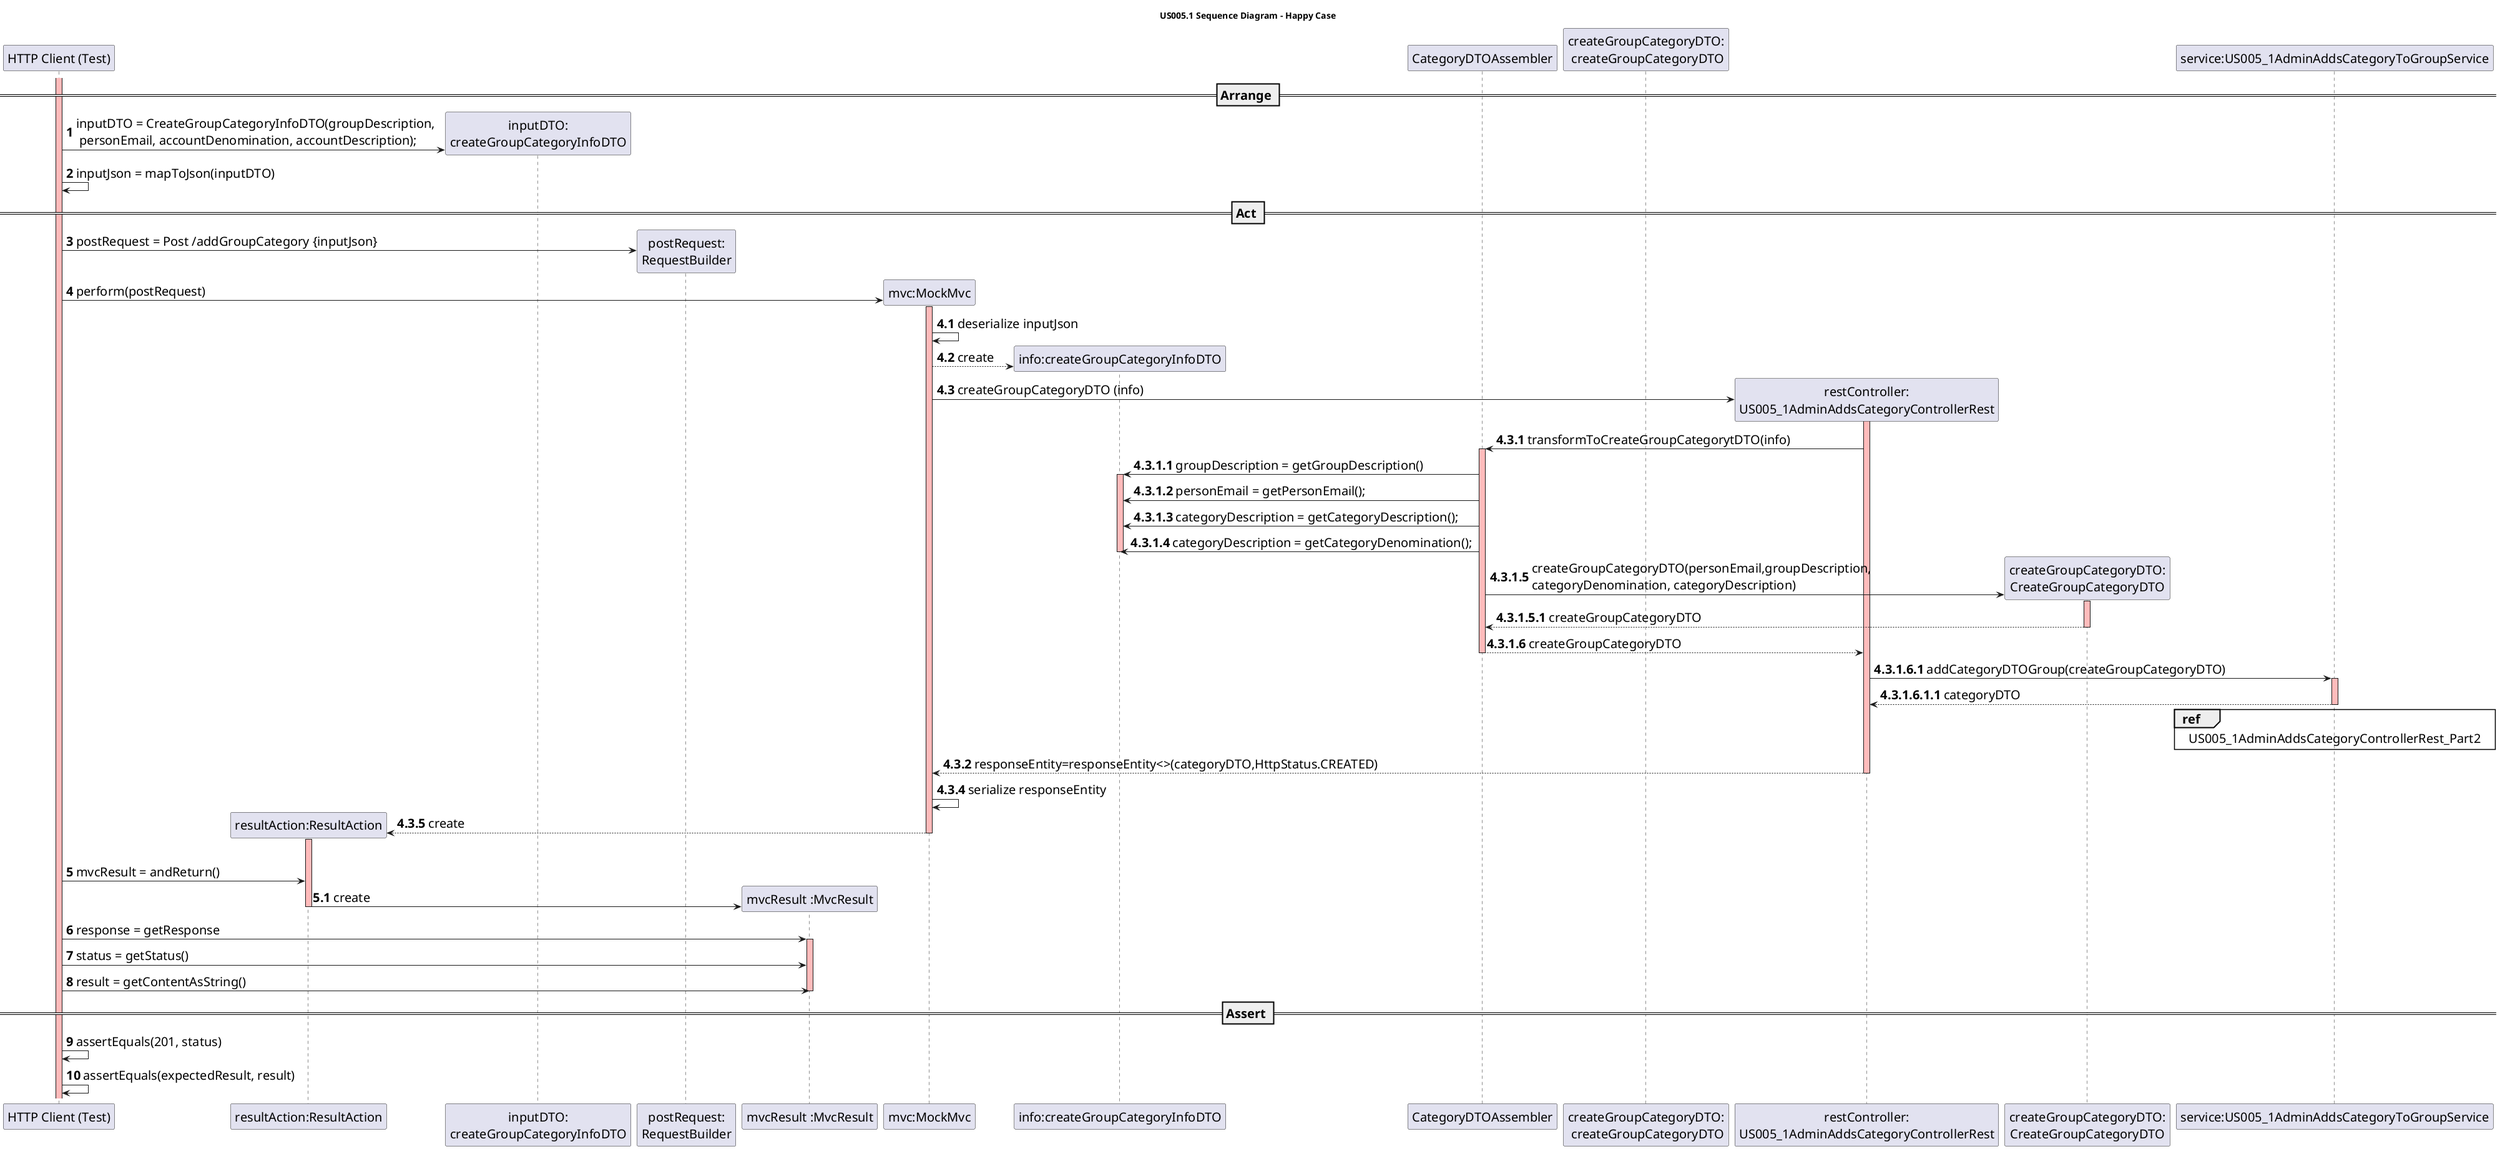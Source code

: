 @startuml
skinparam DefaultFontSize 20
title US005.1 Sequence Diagram - Happy Case

participant "HTTP Client (Test)"
participant "resultAction:ResultAction"
participant "inputDTO:\ncreateGroupCategoryInfoDTO"
participant "postRequest:\nRequestBuilder"
participant "mvcResult :MvcResult"
participant "mvc:MockMvc"
participant "info:createGroupCategoryInfoDTO"
participant "CategoryDTOAssembler"
participant "createGroupCategoryDTO:\n createGroupCategoryDTO"
participant "restController:\nUS005_1AdminAddsCategoryControllerRest"


== Arrange ==
autonumber
create "inputDTO:\ncreateGroupCategoryInfoDTO"
activate "HTTP Client (Test)" #FFBBBB
"HTTP Client (Test)" -> "inputDTO:\ncreateGroupCategoryInfoDTO": inputDTO = CreateGroupCategoryInfoDTO(groupDescription,\n personEmail, accountDenomination, accountDescription);
"HTTP Client (Test)" -> "HTTP Client (Test)": inputJson = mapToJson(inputDTO)


== Act ==

create "postRequest:\nRequestBuilder"
"HTTP Client (Test)" -> "postRequest:\nRequestBuilder" : postRequest = Post /addGroupCategory {inputJson}
create "mvc:MockMvc"
"HTTP Client (Test)" -> "mvc:MockMvc" : perform(postRequest)
activate "mvc:MockMvc"  #FFBBBB

autonumber 4.1
"mvc:MockMvc" -> "mvc:MockMvc" : deserialize inputJson
create "info:createGroupCategoryInfoDTO"
"mvc:MockMvc"-->"info:createGroupCategoryInfoDTO" :create

create "restController:\nUS005_1AdminAddsCategoryControllerRest"
"mvc:MockMvc"-> "restController:\nUS005_1AdminAddsCategoryControllerRest": createGroupCategoryDTO (info)
activate "restController:\nUS005_1AdminAddsCategoryControllerRest" #FFBBBB
autonumber 4.3.1
"restController:\nUS005_1AdminAddsCategoryControllerRest"-> "CategoryDTOAssembler":transformToCreateGroupCategorytDTO(info)
activate "CategoryDTOAssembler" #FFBBBB
autonumber 4.3.1.1

"CategoryDTOAssembler" -> "info:createGroupCategoryInfoDTO" : groupDescription = getGroupDescription()
activate "info:createGroupCategoryInfoDTO" #FFBBBB
"CategoryDTOAssembler" -> "info:createGroupCategoryInfoDTO" : personEmail = getPersonEmail();
"CategoryDTOAssembler" -> "info:createGroupCategoryInfoDTO" : categoryDescription = getCategoryDescription();
"CategoryDTOAssembler" -> "info:createGroupCategoryInfoDTO" : categoryDescription = getCategoryDenomination();
deactivate "info:createGroupCategoryInfoDTO"

create "createGroupCategoryDTO:\nCreateGroupCategoryDTO"
"CategoryDTOAssembler" -> "createGroupCategoryDTO:\nCreateGroupCategoryDTO" : createGroupCategoryDTO(personEmail,groupDescription, \ncategoryDenomination, categoryDescription)
activate "createGroupCategoryDTO:\nCreateGroupCategoryDTO" #FFBBBB
autonumber 4.3.1.5.1
"createGroupCategoryDTO:\nCreateGroupCategoryDTO" --> "CategoryDTOAssembler": createGroupCategoryDTO
deactivate "createGroupCategoryDTO:\nCreateGroupCategoryDTO"

autonumber 4.3.1.6
"CategoryDTOAssembler" --> "restController:\nUS005_1AdminAddsCategoryControllerRest" : createGroupCategoryDTO
deactivate "CategoryDTOAssembler"
autonumber 4.3.1.6.1
"restController:\nUS005_1AdminAddsCategoryControllerRest"->"service:US005_1AdminAddsCategoryToGroupService": addCategoryDTOGroup(createGroupCategoryDTO)
activate "service:US005_1AdminAddsCategoryToGroupService" #FFBBBB
autonumber 4.3.1.6.1.1
"service:US005_1AdminAddsCategoryToGroupService" --> "restController:\nUS005_1AdminAddsCategoryControllerRest" : categoryDTO
deactivate "service:US005_1AdminAddsCategoryToGroupService" #FFBBBB

ref over "service:US005_1AdminAddsCategoryToGroupService": US005_1AdminAddsCategoryControllerRest_Part2
autonumber 4.3.2
"restController:\nUS005_1AdminAddsCategoryControllerRest"--> "mvc:MockMvc":responseEntity=responseEntity<>(categoryDTO,HttpStatus.CREATED)
deactivate "restController:\nUS005_1AdminAddsCategoryControllerRest"
autonumber 4.3.4
"mvc:MockMvc" -> "mvc:MockMvc" : serialize responseEntity
create "resultAction:ResultAction"
"resultAction:ResultAction" <-- "mvc:MockMvc" : create
activate "resultAction:ResultAction" #FFBBBB
deactivate "mvc:MockMvc"



autonumber 5
|||
"HTTP Client (Test)" -> "resultAction:ResultAction" : mvcResult = andReturn()

create "mvcResult :MvcResult"
autonumber 5.1
"resultAction:ResultAction" -> "mvcResult :MvcResult" : create
deactivate "resultAction:ResultAction"
autonumber 6
"HTTP Client (Test)" -> "mvcResult :MvcResult" : response = getResponse



activate "mvcResult :MvcResult" #FFBBBB
"HTTP Client (Test)" -> "mvcResult :MvcResult" : status = getStatus()
"HTTP Client (Test)" -> "mvcResult :MvcResult" : result = getContentAsString()
deactivate "mvcResult :MvcResult" #FFBBBB

== Assert ==

"HTTP Client (Test)" -> "HTTP Client (Test)" : assertEquals(201, status)
"HTTP Client (Test)" -> "HTTP Client (Test)" : assertEquals(expectedResult, result)

deactivate "service:US005_1AdminAddsCategoryToGroupService"


@enduml